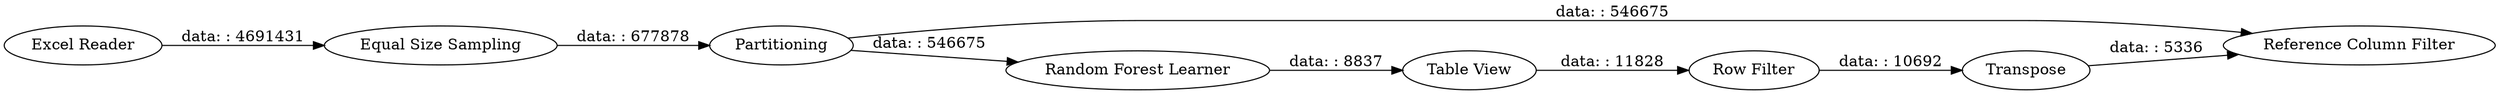 digraph {
	"3806217754714466320_1964" [label=Transpose]
	"3806217754714466320_15" [label="Equal Size Sampling"]
	"3806217754714466320_1963" [label="Reference Column Filter"]
	"3806217754714466320_1959" [label=Partitioning]
	"3806217754714466320_1961" [label="Table View"]
	"3806217754714466320_1960" [label="Random Forest Learner"]
	"3806217754714466320_14" [label="Excel Reader"]
	"3806217754714466320_1962" [label="Row Filter"]
	"3806217754714466320_1959" -> "3806217754714466320_1963" [label="data: : 546675"]
	"3806217754714466320_14" -> "3806217754714466320_15" [label="data: : 4691431"]
	"3806217754714466320_1964" -> "3806217754714466320_1963" [label="data: : 5336"]
	"3806217754714466320_1961" -> "3806217754714466320_1962" [label="data: : 11828"]
	"3806217754714466320_1959" -> "3806217754714466320_1960" [label="data: : 546675"]
	"3806217754714466320_1960" -> "3806217754714466320_1961" [label="data: : 8837"]
	"3806217754714466320_15" -> "3806217754714466320_1959" [label="data: : 677878"]
	"3806217754714466320_1962" -> "3806217754714466320_1964" [label="data: : 10692"]
	rankdir=LR
}
